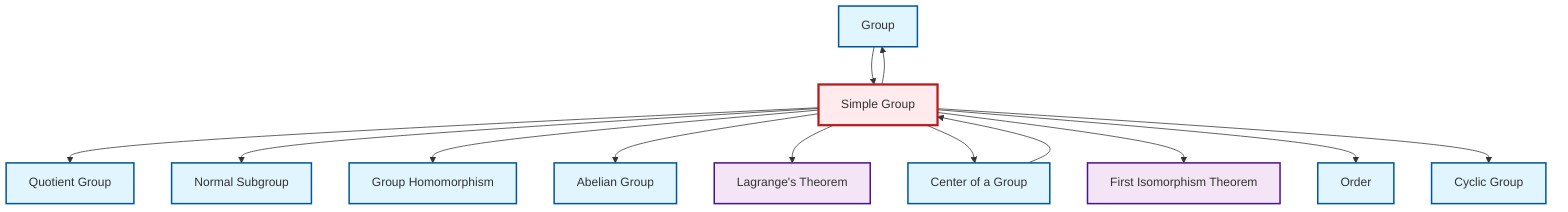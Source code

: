 graph TD
    classDef definition fill:#e1f5fe,stroke:#01579b,stroke-width:2px
    classDef theorem fill:#f3e5f5,stroke:#4a148c,stroke-width:2px
    classDef axiom fill:#fff3e0,stroke:#e65100,stroke-width:2px
    classDef example fill:#e8f5e9,stroke:#1b5e20,stroke-width:2px
    classDef current fill:#ffebee,stroke:#b71c1c,stroke-width:3px
    def-homomorphism["Group Homomorphism"]:::definition
    def-group["Group"]:::definition
    def-normal-subgroup["Normal Subgroup"]:::definition
    thm-lagrange["Lagrange's Theorem"]:::theorem
    def-center-of-group["Center of a Group"]:::definition
    thm-first-isomorphism["First Isomorphism Theorem"]:::theorem
    def-abelian-group["Abelian Group"]:::definition
    def-simple-group["Simple Group"]:::definition
    def-quotient-group["Quotient Group"]:::definition
    def-order["Order"]:::definition
    def-cyclic-group["Cyclic Group"]:::definition
    def-group --> def-simple-group
    def-simple-group --> def-quotient-group
    def-center-of-group --> def-simple-group
    def-simple-group --> def-normal-subgroup
    def-simple-group --> def-homomorphism
    def-simple-group --> def-abelian-group
    def-simple-group --> thm-lagrange
    def-simple-group --> def-center-of-group
    def-simple-group --> def-group
    def-simple-group --> thm-first-isomorphism
    def-simple-group --> def-order
    def-simple-group --> def-cyclic-group
    class def-simple-group current
